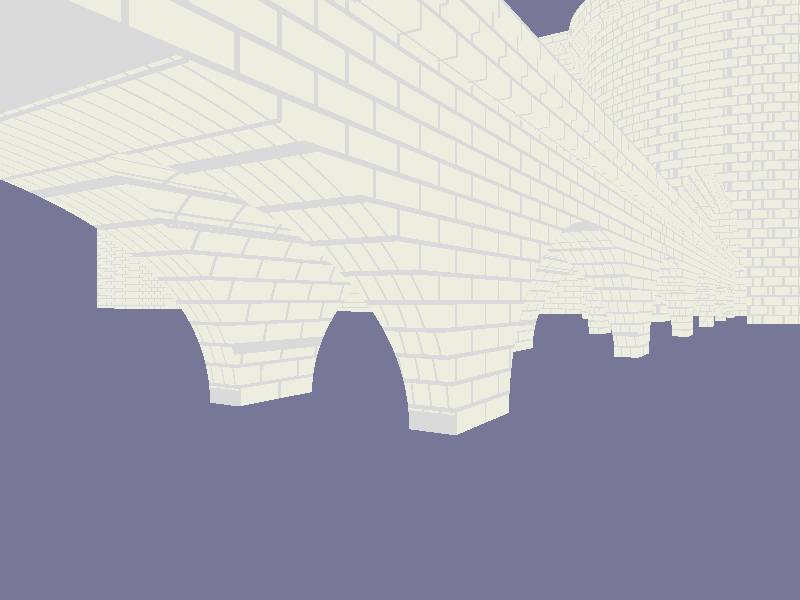 // Persistence Of Vision raytracer version 3.5 sample file.
//
// -w320 -h240
// -w800 -h600 +a0.3

global_settings {
    assumed_gamma 1.0
    number_of_waves 10
}

#include "shapes.inc"
#include "colors.inc"
#include "textures.inc"

fog{
    color Gray70
    fog_type 2
    fog_alt 0.35
    fog_offset 0
    distance 1.5
    turbulence <.15, .15, .15>
    omega 0.35
    lambda 1.25
    octaves 5
}


// Camera definition
camera {
  location <4, 1.5, -8>
  direction <0, 0, 1>
  up  <0, 1, 0>
  right <1.3333, 0, 0>
  look_at <-1,  1.5, 0>
}

light_source { <30, 50, -50> color Gray90 }
light_source { <-30, 50, -50> color Violet }

//Floor
plane { y, 0
    pigment{ color MidnightBlue }
    normal { ripples 0.75 frequency 7 scale 1.5}
    finish {
        reflection 0.15
        ambient 0.3
    }
}

// Sky
sky_sphere { pigment {color MidnightBlue}}

#declare Brick_Texture = texture {
    pigment {
        brick Gray70, Wheat
    }
    normal {
        brick 0.75
    }
    finish {
        crand 0.003
        diffuse 0.6 ambient 0.20
    }
    scale <0.1, 0.1, 0.05>
    translate <0.25, 0.30, 0.25>
}

#declare Span = difference {
    object { UnitBox }
    object { Disk_Z scale <0.85, 0.75, 1.5> } // cross-arches
    object { Disk_X scale <1.15, 0.7, 0.7> }  // lengthwise arches
    clipped_by { plane { -y,0 } }
}

#declare Bridge = union {
    object { Span }
    object { Span translate -x*2}
    object { Span translate  x*2}
    object { Span translate -x*4}
    object { Span translate  x*4}
    object { Span translate -x*6}
    object { Span translate  x*6}
    object { Cube scale <12, 0.15, 1.005> translate y*1.2}
    object { Cube scale <12, 0.05, 1.05> translate y*1.2}
    scale <1,1,2>
}

object {Bridge  scale <5.25,4,1>
    texture { Brick_Texture }
    rotate y*90
    translate <-1, 0, 25>
}

union {
    difference {
        union {
            object { Disk_Y  scale <10, 23, 10> }
            object { Disk_Y  scale <11, 1, 11> translate <0, 23, 0>}
        }
        object { Disk_Z scale <2.5, 10, 12> }
    }
    union {
    box { <-100, 0, 10> <10, 28, 20> }
    box { <-110, 28, 08> <10, 29, 22> }
    }

    translate <0, 0, 45>
    texture { Brick_Texture scale 2 }
}
